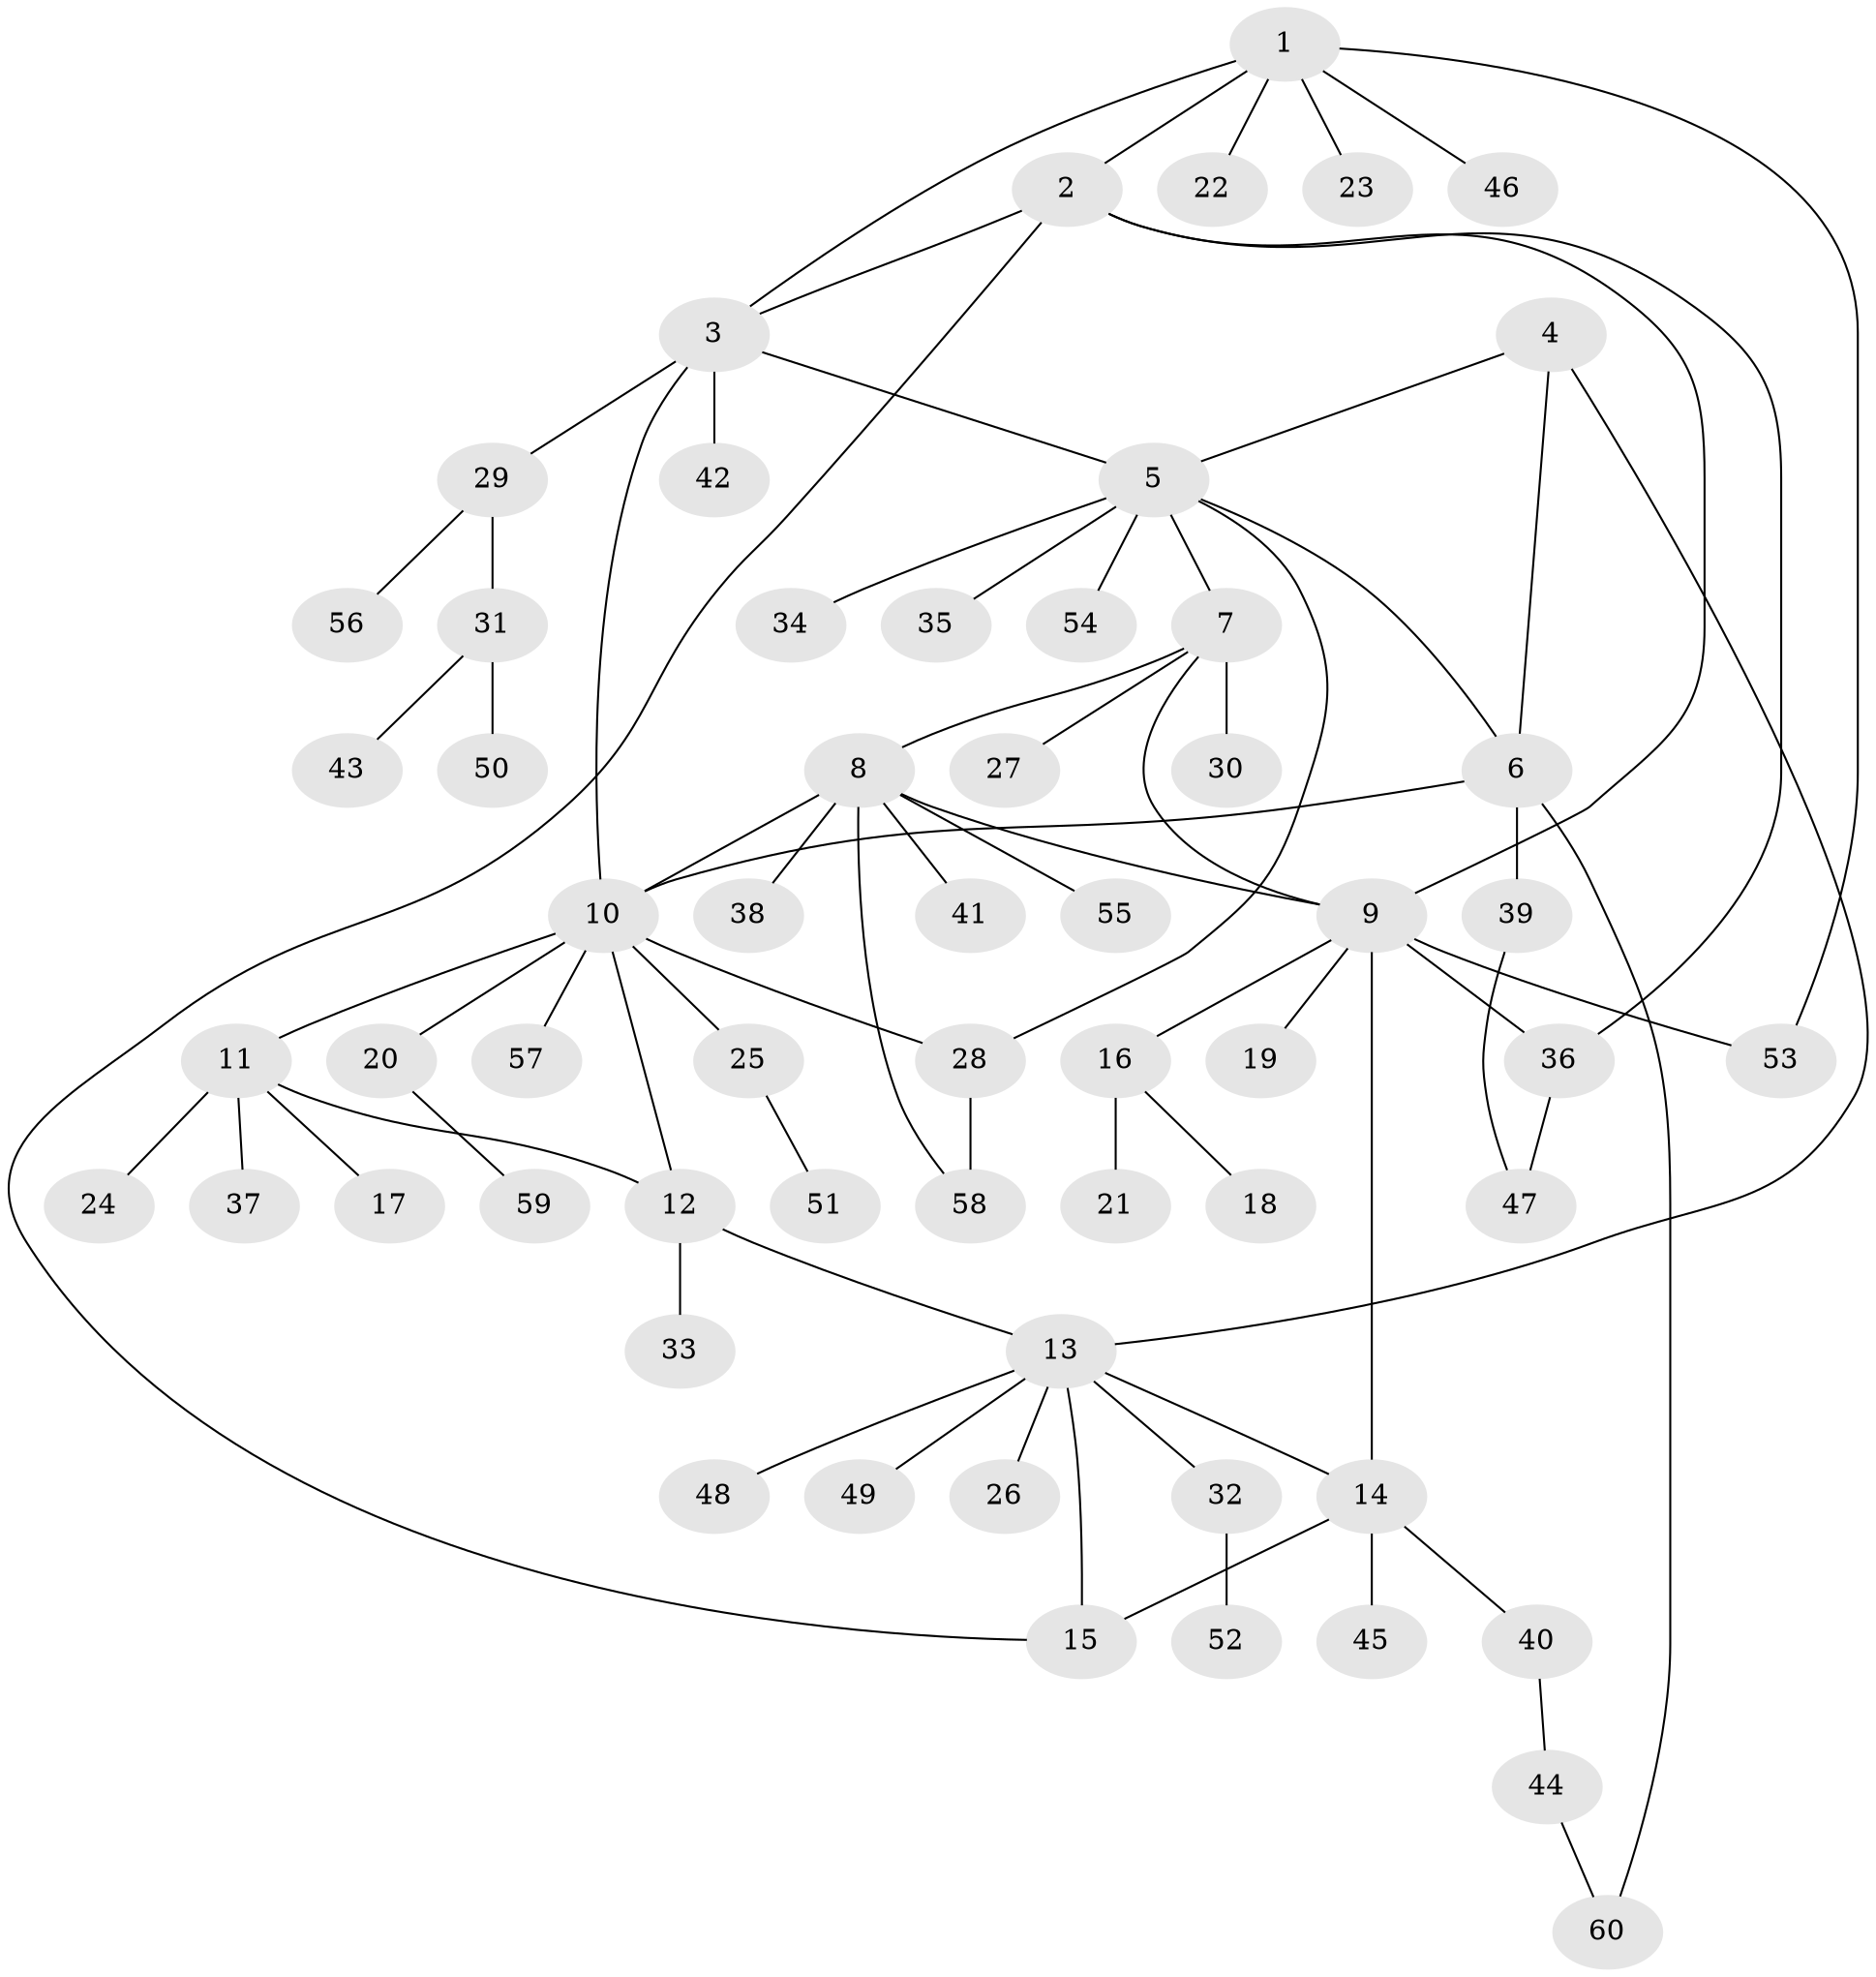 // Generated by graph-tools (version 1.1) at 2025/26/03/09/25 03:26:44]
// undirected, 60 vertices, 76 edges
graph export_dot {
graph [start="1"]
  node [color=gray90,style=filled];
  1;
  2;
  3;
  4;
  5;
  6;
  7;
  8;
  9;
  10;
  11;
  12;
  13;
  14;
  15;
  16;
  17;
  18;
  19;
  20;
  21;
  22;
  23;
  24;
  25;
  26;
  27;
  28;
  29;
  30;
  31;
  32;
  33;
  34;
  35;
  36;
  37;
  38;
  39;
  40;
  41;
  42;
  43;
  44;
  45;
  46;
  47;
  48;
  49;
  50;
  51;
  52;
  53;
  54;
  55;
  56;
  57;
  58;
  59;
  60;
  1 -- 2;
  1 -- 3;
  1 -- 22;
  1 -- 23;
  1 -- 46;
  1 -- 53;
  2 -- 3;
  2 -- 9;
  2 -- 15;
  2 -- 36;
  3 -- 5;
  3 -- 10;
  3 -- 29;
  3 -- 42;
  4 -- 5;
  4 -- 6;
  4 -- 13;
  5 -- 6;
  5 -- 7;
  5 -- 28;
  5 -- 34;
  5 -- 35;
  5 -- 54;
  6 -- 10;
  6 -- 39;
  6 -- 60;
  7 -- 8;
  7 -- 9;
  7 -- 27;
  7 -- 30;
  8 -- 9;
  8 -- 10;
  8 -- 38;
  8 -- 41;
  8 -- 55;
  8 -- 58;
  9 -- 14;
  9 -- 16;
  9 -- 19;
  9 -- 36;
  9 -- 53;
  10 -- 11;
  10 -- 12;
  10 -- 20;
  10 -- 25;
  10 -- 28;
  10 -- 57;
  11 -- 12;
  11 -- 17;
  11 -- 24;
  11 -- 37;
  12 -- 13;
  12 -- 33;
  13 -- 14;
  13 -- 15;
  13 -- 26;
  13 -- 32;
  13 -- 48;
  13 -- 49;
  14 -- 15;
  14 -- 40;
  14 -- 45;
  16 -- 18;
  16 -- 21;
  20 -- 59;
  25 -- 51;
  28 -- 58;
  29 -- 31;
  29 -- 56;
  31 -- 43;
  31 -- 50;
  32 -- 52;
  36 -- 47;
  39 -- 47;
  40 -- 44;
  44 -- 60;
}
